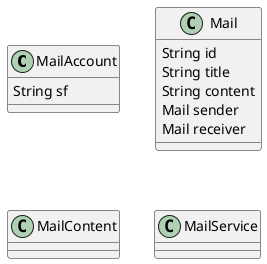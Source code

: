 
@startuml
class MailAccount {
  String sf

}
class Mail {
  String id
  String title
  String content
  Mail sender
  Mail receiver
}

class MailContent {

}

class MailService {

}


  ' Mail *-- MailContent 
@enduml